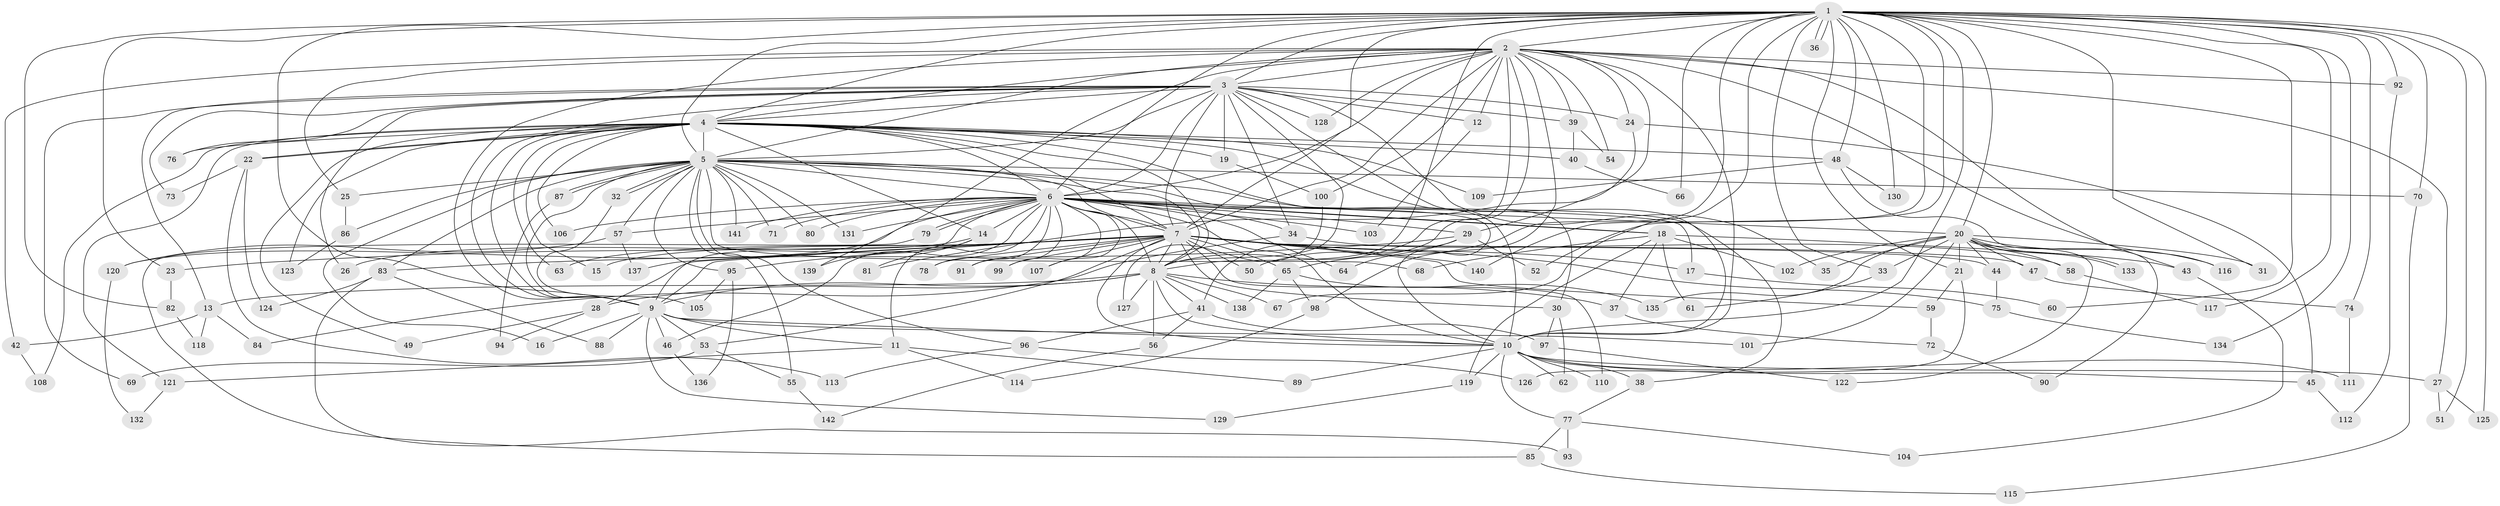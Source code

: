 // Generated by graph-tools (version 1.1) at 2025/25/03/09/25 03:25:38]
// undirected, 142 vertices, 309 edges
graph export_dot {
graph [start="1"]
  node [color=gray90,style=filled];
  1;
  2;
  3;
  4;
  5;
  6;
  7;
  8;
  9;
  10;
  11;
  12;
  13;
  14;
  15;
  16;
  17;
  18;
  19;
  20;
  21;
  22;
  23;
  24;
  25;
  26;
  27;
  28;
  29;
  30;
  31;
  32;
  33;
  34;
  35;
  36;
  37;
  38;
  39;
  40;
  41;
  42;
  43;
  44;
  45;
  46;
  47;
  48;
  49;
  50;
  51;
  52;
  53;
  54;
  55;
  56;
  57;
  58;
  59;
  60;
  61;
  62;
  63;
  64;
  65;
  66;
  67;
  68;
  69;
  70;
  71;
  72;
  73;
  74;
  75;
  76;
  77;
  78;
  79;
  80;
  81;
  82;
  83;
  84;
  85;
  86;
  87;
  88;
  89;
  90;
  91;
  92;
  93;
  94;
  95;
  96;
  97;
  98;
  99;
  100;
  101;
  102;
  103;
  104;
  105;
  106;
  107;
  108;
  109;
  110;
  111;
  112;
  113;
  114;
  115;
  116;
  117;
  118;
  119;
  120;
  121;
  122;
  123;
  124;
  125;
  126;
  127;
  128;
  129;
  130;
  131;
  132;
  133;
  134;
  135;
  136;
  137;
  138;
  139;
  140;
  141;
  142;
  1 -- 2;
  1 -- 3;
  1 -- 4;
  1 -- 5;
  1 -- 6;
  1 -- 7;
  1 -- 8;
  1 -- 9;
  1 -- 10;
  1 -- 20;
  1 -- 21;
  1 -- 23;
  1 -- 31;
  1 -- 33;
  1 -- 36;
  1 -- 36;
  1 -- 48;
  1 -- 51;
  1 -- 52;
  1 -- 60;
  1 -- 65;
  1 -- 66;
  1 -- 67;
  1 -- 70;
  1 -- 74;
  1 -- 82;
  1 -- 92;
  1 -- 117;
  1 -- 125;
  1 -- 130;
  1 -- 134;
  1 -- 140;
  2 -- 3;
  2 -- 4;
  2 -- 5;
  2 -- 6;
  2 -- 7;
  2 -- 8;
  2 -- 9;
  2 -- 10;
  2 -- 12;
  2 -- 24;
  2 -- 25;
  2 -- 27;
  2 -- 29;
  2 -- 39;
  2 -- 41;
  2 -- 42;
  2 -- 43;
  2 -- 54;
  2 -- 92;
  2 -- 98;
  2 -- 100;
  2 -- 116;
  2 -- 128;
  2 -- 139;
  3 -- 4;
  3 -- 5;
  3 -- 6;
  3 -- 7;
  3 -- 8;
  3 -- 9;
  3 -- 10;
  3 -- 12;
  3 -- 13;
  3 -- 19;
  3 -- 24;
  3 -- 26;
  3 -- 34;
  3 -- 35;
  3 -- 39;
  3 -- 69;
  3 -- 73;
  3 -- 76;
  3 -- 128;
  4 -- 5;
  4 -- 6;
  4 -- 7;
  4 -- 8;
  4 -- 9;
  4 -- 10;
  4 -- 14;
  4 -- 15;
  4 -- 19;
  4 -- 22;
  4 -- 22;
  4 -- 30;
  4 -- 40;
  4 -- 48;
  4 -- 49;
  4 -- 63;
  4 -- 76;
  4 -- 106;
  4 -- 108;
  4 -- 109;
  4 -- 121;
  4 -- 123;
  5 -- 6;
  5 -- 7;
  5 -- 8;
  5 -- 9;
  5 -- 10;
  5 -- 16;
  5 -- 25;
  5 -- 32;
  5 -- 32;
  5 -- 38;
  5 -- 55;
  5 -- 57;
  5 -- 68;
  5 -- 70;
  5 -- 71;
  5 -- 80;
  5 -- 83;
  5 -- 86;
  5 -- 87;
  5 -- 87;
  5 -- 95;
  5 -- 96;
  5 -- 131;
  5 -- 141;
  6 -- 7;
  6 -- 8;
  6 -- 9;
  6 -- 10;
  6 -- 11;
  6 -- 14;
  6 -- 17;
  6 -- 18;
  6 -- 18;
  6 -- 20;
  6 -- 29;
  6 -- 34;
  6 -- 46;
  6 -- 57;
  6 -- 64;
  6 -- 71;
  6 -- 78;
  6 -- 79;
  6 -- 79;
  6 -- 80;
  6 -- 91;
  6 -- 99;
  6 -- 103;
  6 -- 106;
  6 -- 107;
  6 -- 120;
  6 -- 131;
  6 -- 141;
  7 -- 8;
  7 -- 9;
  7 -- 10;
  7 -- 15;
  7 -- 17;
  7 -- 23;
  7 -- 28;
  7 -- 30;
  7 -- 44;
  7 -- 47;
  7 -- 50;
  7 -- 53;
  7 -- 59;
  7 -- 63;
  7 -- 65;
  7 -- 75;
  7 -- 78;
  7 -- 91;
  7 -- 95;
  7 -- 99;
  7 -- 107;
  7 -- 110;
  7 -- 137;
  7 -- 140;
  8 -- 9;
  8 -- 10;
  8 -- 13;
  8 -- 28;
  8 -- 37;
  8 -- 41;
  8 -- 56;
  8 -- 67;
  8 -- 127;
  8 -- 138;
  9 -- 10;
  9 -- 11;
  9 -- 16;
  9 -- 46;
  9 -- 53;
  9 -- 88;
  9 -- 101;
  9 -- 129;
  10 -- 27;
  10 -- 38;
  10 -- 45;
  10 -- 62;
  10 -- 77;
  10 -- 89;
  10 -- 110;
  10 -- 111;
  10 -- 119;
  11 -- 89;
  11 -- 114;
  11 -- 121;
  12 -- 103;
  13 -- 42;
  13 -- 84;
  13 -- 118;
  14 -- 26;
  14 -- 81;
  14 -- 139;
  17 -- 60;
  18 -- 37;
  18 -- 43;
  18 -- 61;
  18 -- 68;
  18 -- 102;
  18 -- 119;
  19 -- 100;
  20 -- 21;
  20 -- 31;
  20 -- 33;
  20 -- 35;
  20 -- 44;
  20 -- 47;
  20 -- 58;
  20 -- 101;
  20 -- 102;
  20 -- 116;
  20 -- 122;
  20 -- 133;
  20 -- 133;
  20 -- 135;
  21 -- 59;
  21 -- 126;
  22 -- 73;
  22 -- 113;
  22 -- 124;
  23 -- 82;
  24 -- 45;
  24 -- 81;
  25 -- 86;
  27 -- 51;
  27 -- 125;
  28 -- 49;
  28 -- 94;
  29 -- 50;
  29 -- 52;
  29 -- 64;
  29 -- 83;
  30 -- 62;
  30 -- 97;
  32 -- 105;
  33 -- 61;
  34 -- 58;
  34 -- 84;
  37 -- 72;
  38 -- 77;
  39 -- 40;
  39 -- 54;
  40 -- 66;
  41 -- 56;
  41 -- 96;
  41 -- 97;
  42 -- 108;
  43 -- 104;
  44 -- 75;
  45 -- 112;
  46 -- 136;
  47 -- 74;
  48 -- 90;
  48 -- 109;
  48 -- 130;
  53 -- 55;
  53 -- 69;
  55 -- 142;
  56 -- 142;
  57 -- 120;
  57 -- 137;
  58 -- 117;
  59 -- 72;
  65 -- 98;
  65 -- 135;
  65 -- 138;
  70 -- 115;
  72 -- 90;
  74 -- 111;
  75 -- 134;
  77 -- 85;
  77 -- 93;
  77 -- 104;
  79 -- 85;
  82 -- 118;
  83 -- 88;
  83 -- 93;
  83 -- 124;
  85 -- 115;
  86 -- 123;
  87 -- 94;
  92 -- 112;
  95 -- 105;
  95 -- 136;
  96 -- 113;
  96 -- 126;
  97 -- 122;
  98 -- 114;
  100 -- 127;
  119 -- 129;
  120 -- 132;
  121 -- 132;
}

